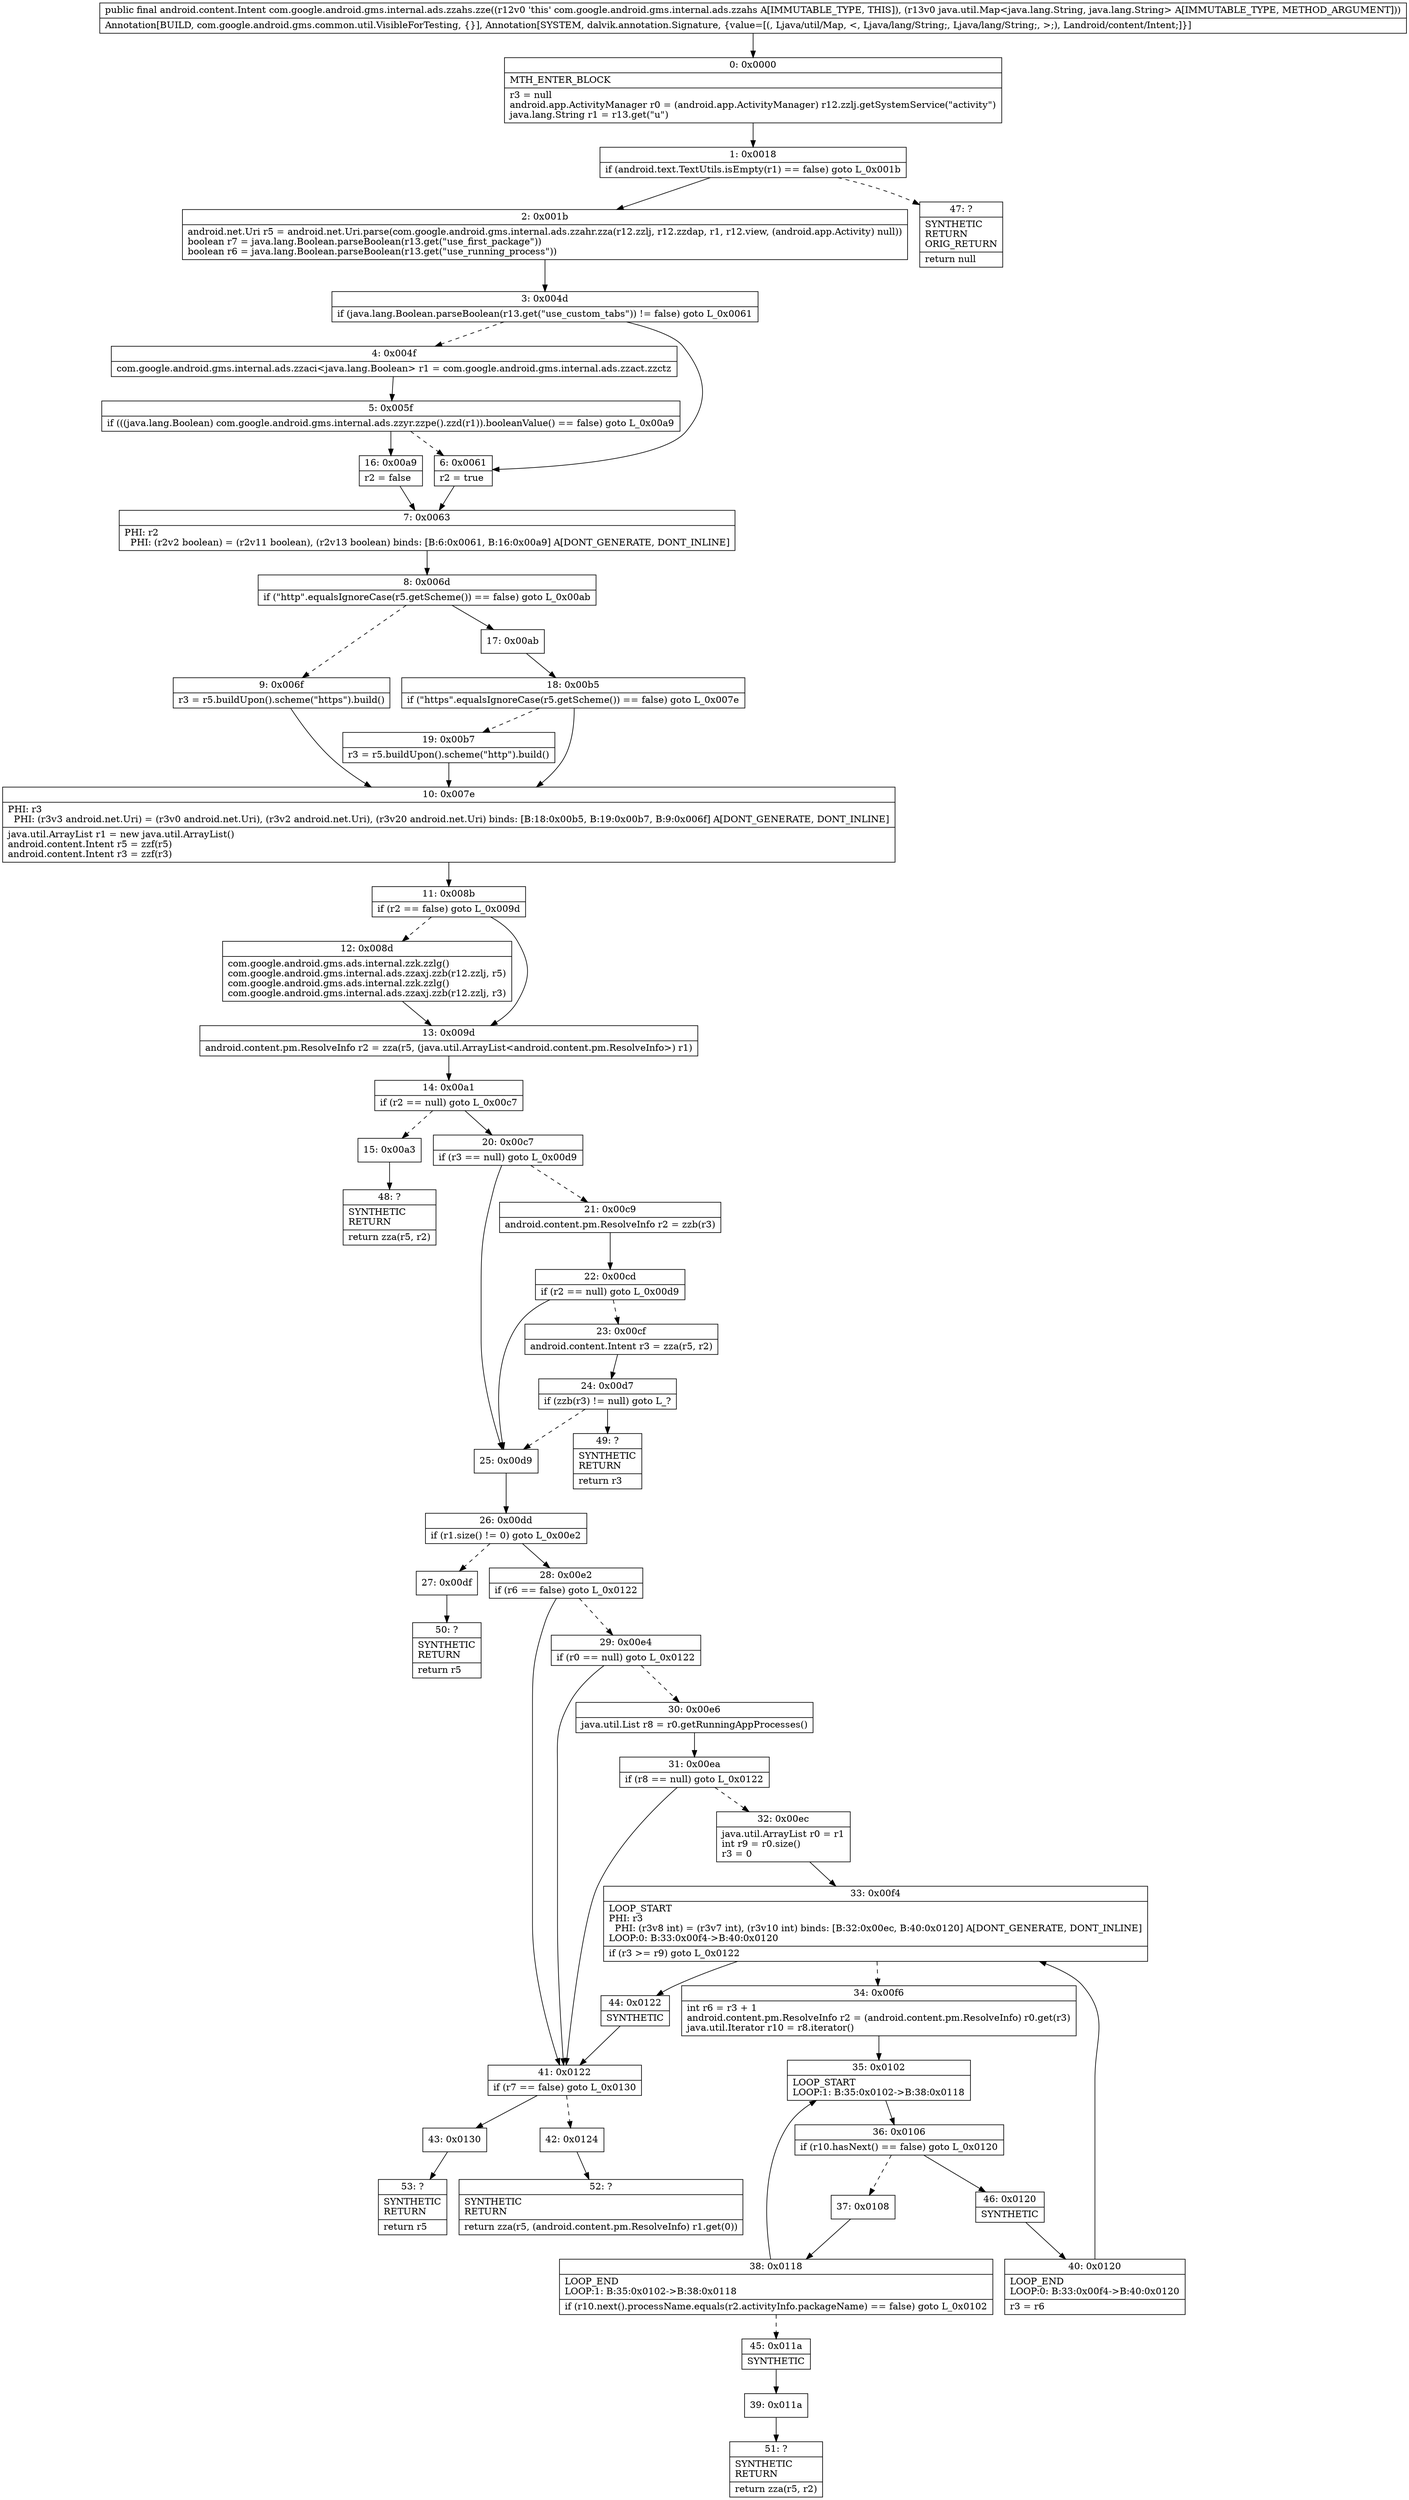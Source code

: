 digraph "CFG forcom.google.android.gms.internal.ads.zzahs.zze(Ljava\/util\/Map;)Landroid\/content\/Intent;" {
Node_0 [shape=record,label="{0\:\ 0x0000|MTH_ENTER_BLOCK\l|r3 = null\landroid.app.ActivityManager r0 = (android.app.ActivityManager) r12.zzlj.getSystemService(\"activity\")\ljava.lang.String r1 = r13.get(\"u\")\l}"];
Node_1 [shape=record,label="{1\:\ 0x0018|if (android.text.TextUtils.isEmpty(r1) == false) goto L_0x001b\l}"];
Node_2 [shape=record,label="{2\:\ 0x001b|android.net.Uri r5 = android.net.Uri.parse(com.google.android.gms.internal.ads.zzahr.zza(r12.zzlj, r12.zzdap, r1, r12.view, (android.app.Activity) null))\lboolean r7 = java.lang.Boolean.parseBoolean(r13.get(\"use_first_package\"))\lboolean r6 = java.lang.Boolean.parseBoolean(r13.get(\"use_running_process\"))\l}"];
Node_3 [shape=record,label="{3\:\ 0x004d|if (java.lang.Boolean.parseBoolean(r13.get(\"use_custom_tabs\")) != false) goto L_0x0061\l}"];
Node_4 [shape=record,label="{4\:\ 0x004f|com.google.android.gms.internal.ads.zzaci\<java.lang.Boolean\> r1 = com.google.android.gms.internal.ads.zzact.zzctz\l}"];
Node_5 [shape=record,label="{5\:\ 0x005f|if (((java.lang.Boolean) com.google.android.gms.internal.ads.zzyr.zzpe().zzd(r1)).booleanValue() == false) goto L_0x00a9\l}"];
Node_6 [shape=record,label="{6\:\ 0x0061|r2 = true\l}"];
Node_7 [shape=record,label="{7\:\ 0x0063|PHI: r2 \l  PHI: (r2v2 boolean) = (r2v11 boolean), (r2v13 boolean) binds: [B:6:0x0061, B:16:0x00a9] A[DONT_GENERATE, DONT_INLINE]\l}"];
Node_8 [shape=record,label="{8\:\ 0x006d|if (\"http\".equalsIgnoreCase(r5.getScheme()) == false) goto L_0x00ab\l}"];
Node_9 [shape=record,label="{9\:\ 0x006f|r3 = r5.buildUpon().scheme(\"https\").build()\l}"];
Node_10 [shape=record,label="{10\:\ 0x007e|PHI: r3 \l  PHI: (r3v3 android.net.Uri) = (r3v0 android.net.Uri), (r3v2 android.net.Uri), (r3v20 android.net.Uri) binds: [B:18:0x00b5, B:19:0x00b7, B:9:0x006f] A[DONT_GENERATE, DONT_INLINE]\l|java.util.ArrayList r1 = new java.util.ArrayList()\landroid.content.Intent r5 = zzf(r5)\landroid.content.Intent r3 = zzf(r3)\l}"];
Node_11 [shape=record,label="{11\:\ 0x008b|if (r2 == false) goto L_0x009d\l}"];
Node_12 [shape=record,label="{12\:\ 0x008d|com.google.android.gms.ads.internal.zzk.zzlg()\lcom.google.android.gms.internal.ads.zzaxj.zzb(r12.zzlj, r5)\lcom.google.android.gms.ads.internal.zzk.zzlg()\lcom.google.android.gms.internal.ads.zzaxj.zzb(r12.zzlj, r3)\l}"];
Node_13 [shape=record,label="{13\:\ 0x009d|android.content.pm.ResolveInfo r2 = zza(r5, (java.util.ArrayList\<android.content.pm.ResolveInfo\>) r1)\l}"];
Node_14 [shape=record,label="{14\:\ 0x00a1|if (r2 == null) goto L_0x00c7\l}"];
Node_15 [shape=record,label="{15\:\ 0x00a3}"];
Node_16 [shape=record,label="{16\:\ 0x00a9|r2 = false\l}"];
Node_17 [shape=record,label="{17\:\ 0x00ab}"];
Node_18 [shape=record,label="{18\:\ 0x00b5|if (\"https\".equalsIgnoreCase(r5.getScheme()) == false) goto L_0x007e\l}"];
Node_19 [shape=record,label="{19\:\ 0x00b7|r3 = r5.buildUpon().scheme(\"http\").build()\l}"];
Node_20 [shape=record,label="{20\:\ 0x00c7|if (r3 == null) goto L_0x00d9\l}"];
Node_21 [shape=record,label="{21\:\ 0x00c9|android.content.pm.ResolveInfo r2 = zzb(r3)\l}"];
Node_22 [shape=record,label="{22\:\ 0x00cd|if (r2 == null) goto L_0x00d9\l}"];
Node_23 [shape=record,label="{23\:\ 0x00cf|android.content.Intent r3 = zza(r5, r2)\l}"];
Node_24 [shape=record,label="{24\:\ 0x00d7|if (zzb(r3) != null) goto L_?\l}"];
Node_25 [shape=record,label="{25\:\ 0x00d9}"];
Node_26 [shape=record,label="{26\:\ 0x00dd|if (r1.size() != 0) goto L_0x00e2\l}"];
Node_27 [shape=record,label="{27\:\ 0x00df}"];
Node_28 [shape=record,label="{28\:\ 0x00e2|if (r6 == false) goto L_0x0122\l}"];
Node_29 [shape=record,label="{29\:\ 0x00e4|if (r0 == null) goto L_0x0122\l}"];
Node_30 [shape=record,label="{30\:\ 0x00e6|java.util.List r8 = r0.getRunningAppProcesses()\l}"];
Node_31 [shape=record,label="{31\:\ 0x00ea|if (r8 == null) goto L_0x0122\l}"];
Node_32 [shape=record,label="{32\:\ 0x00ec|java.util.ArrayList r0 = r1\lint r9 = r0.size()\lr3 = 0\l}"];
Node_33 [shape=record,label="{33\:\ 0x00f4|LOOP_START\lPHI: r3 \l  PHI: (r3v8 int) = (r3v7 int), (r3v10 int) binds: [B:32:0x00ec, B:40:0x0120] A[DONT_GENERATE, DONT_INLINE]\lLOOP:0: B:33:0x00f4\-\>B:40:0x0120\l|if (r3 \>= r9) goto L_0x0122\l}"];
Node_34 [shape=record,label="{34\:\ 0x00f6|int r6 = r3 + 1\landroid.content.pm.ResolveInfo r2 = (android.content.pm.ResolveInfo) r0.get(r3)\ljava.util.Iterator r10 = r8.iterator()\l}"];
Node_35 [shape=record,label="{35\:\ 0x0102|LOOP_START\lLOOP:1: B:35:0x0102\-\>B:38:0x0118\l}"];
Node_36 [shape=record,label="{36\:\ 0x0106|if (r10.hasNext() == false) goto L_0x0120\l}"];
Node_37 [shape=record,label="{37\:\ 0x0108}"];
Node_38 [shape=record,label="{38\:\ 0x0118|LOOP_END\lLOOP:1: B:35:0x0102\-\>B:38:0x0118\l|if (r10.next().processName.equals(r2.activityInfo.packageName) == false) goto L_0x0102\l}"];
Node_39 [shape=record,label="{39\:\ 0x011a}"];
Node_40 [shape=record,label="{40\:\ 0x0120|LOOP_END\lLOOP:0: B:33:0x00f4\-\>B:40:0x0120\l|r3 = r6\l}"];
Node_41 [shape=record,label="{41\:\ 0x0122|if (r7 == false) goto L_0x0130\l}"];
Node_42 [shape=record,label="{42\:\ 0x0124}"];
Node_43 [shape=record,label="{43\:\ 0x0130}"];
Node_44 [shape=record,label="{44\:\ 0x0122|SYNTHETIC\l}"];
Node_45 [shape=record,label="{45\:\ 0x011a|SYNTHETIC\l}"];
Node_46 [shape=record,label="{46\:\ 0x0120|SYNTHETIC\l}"];
Node_47 [shape=record,label="{47\:\ ?|SYNTHETIC\lRETURN\lORIG_RETURN\l|return null\l}"];
Node_48 [shape=record,label="{48\:\ ?|SYNTHETIC\lRETURN\l|return zza(r5, r2)\l}"];
Node_49 [shape=record,label="{49\:\ ?|SYNTHETIC\lRETURN\l|return r3\l}"];
Node_50 [shape=record,label="{50\:\ ?|SYNTHETIC\lRETURN\l|return r5\l}"];
Node_51 [shape=record,label="{51\:\ ?|SYNTHETIC\lRETURN\l|return zza(r5, r2)\l}"];
Node_52 [shape=record,label="{52\:\ ?|SYNTHETIC\lRETURN\l|return zza(r5, (android.content.pm.ResolveInfo) r1.get(0))\l}"];
Node_53 [shape=record,label="{53\:\ ?|SYNTHETIC\lRETURN\l|return r5\l}"];
MethodNode[shape=record,label="{public final android.content.Intent com.google.android.gms.internal.ads.zzahs.zze((r12v0 'this' com.google.android.gms.internal.ads.zzahs A[IMMUTABLE_TYPE, THIS]), (r13v0 java.util.Map\<java.lang.String, java.lang.String\> A[IMMUTABLE_TYPE, METHOD_ARGUMENT]))  | Annotation[BUILD, com.google.android.gms.common.util.VisibleForTesting, \{\}], Annotation[SYSTEM, dalvik.annotation.Signature, \{value=[(, Ljava\/util\/Map, \<, Ljava\/lang\/String;, Ljava\/lang\/String;, \>;), Landroid\/content\/Intent;]\}]\l}"];
MethodNode -> Node_0;
Node_0 -> Node_1;
Node_1 -> Node_2;
Node_1 -> Node_47[style=dashed];
Node_2 -> Node_3;
Node_3 -> Node_4[style=dashed];
Node_3 -> Node_6;
Node_4 -> Node_5;
Node_5 -> Node_6[style=dashed];
Node_5 -> Node_16;
Node_6 -> Node_7;
Node_7 -> Node_8;
Node_8 -> Node_9[style=dashed];
Node_8 -> Node_17;
Node_9 -> Node_10;
Node_10 -> Node_11;
Node_11 -> Node_12[style=dashed];
Node_11 -> Node_13;
Node_12 -> Node_13;
Node_13 -> Node_14;
Node_14 -> Node_15[style=dashed];
Node_14 -> Node_20;
Node_15 -> Node_48;
Node_16 -> Node_7;
Node_17 -> Node_18;
Node_18 -> Node_10;
Node_18 -> Node_19[style=dashed];
Node_19 -> Node_10;
Node_20 -> Node_21[style=dashed];
Node_20 -> Node_25;
Node_21 -> Node_22;
Node_22 -> Node_23[style=dashed];
Node_22 -> Node_25;
Node_23 -> Node_24;
Node_24 -> Node_25[style=dashed];
Node_24 -> Node_49;
Node_25 -> Node_26;
Node_26 -> Node_27[style=dashed];
Node_26 -> Node_28;
Node_27 -> Node_50;
Node_28 -> Node_29[style=dashed];
Node_28 -> Node_41;
Node_29 -> Node_30[style=dashed];
Node_29 -> Node_41;
Node_30 -> Node_31;
Node_31 -> Node_32[style=dashed];
Node_31 -> Node_41;
Node_32 -> Node_33;
Node_33 -> Node_34[style=dashed];
Node_33 -> Node_44;
Node_34 -> Node_35;
Node_35 -> Node_36;
Node_36 -> Node_37[style=dashed];
Node_36 -> Node_46;
Node_37 -> Node_38;
Node_38 -> Node_35;
Node_38 -> Node_45[style=dashed];
Node_39 -> Node_51;
Node_40 -> Node_33;
Node_41 -> Node_42[style=dashed];
Node_41 -> Node_43;
Node_42 -> Node_52;
Node_43 -> Node_53;
Node_44 -> Node_41;
Node_45 -> Node_39;
Node_46 -> Node_40;
}

